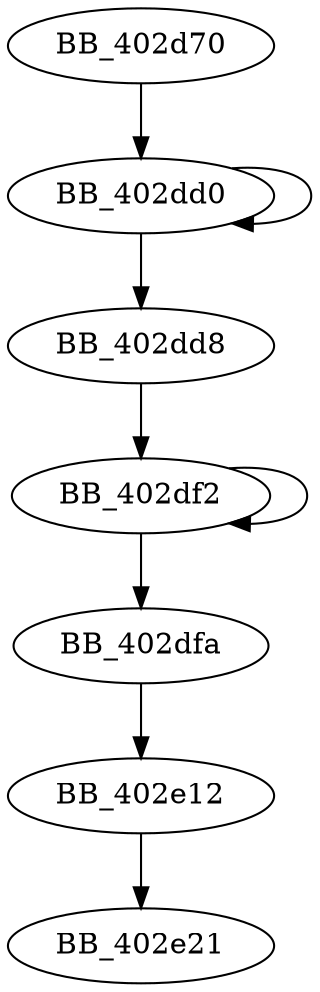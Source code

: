 DiGraph sub_402D70{
BB_402d70->BB_402dd0
BB_402dd0->BB_402dd0
BB_402dd0->BB_402dd8
BB_402dd8->BB_402df2
BB_402df2->BB_402df2
BB_402df2->BB_402dfa
BB_402dfa->BB_402e12
BB_402e12->BB_402e21
}
